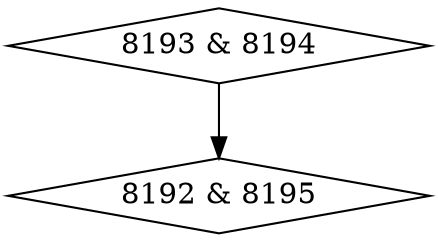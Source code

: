 digraph {
0 [label = "8192 & 8195", shape = diamond];
1 [label = "8193 & 8194", shape = diamond];
1->0;
}

